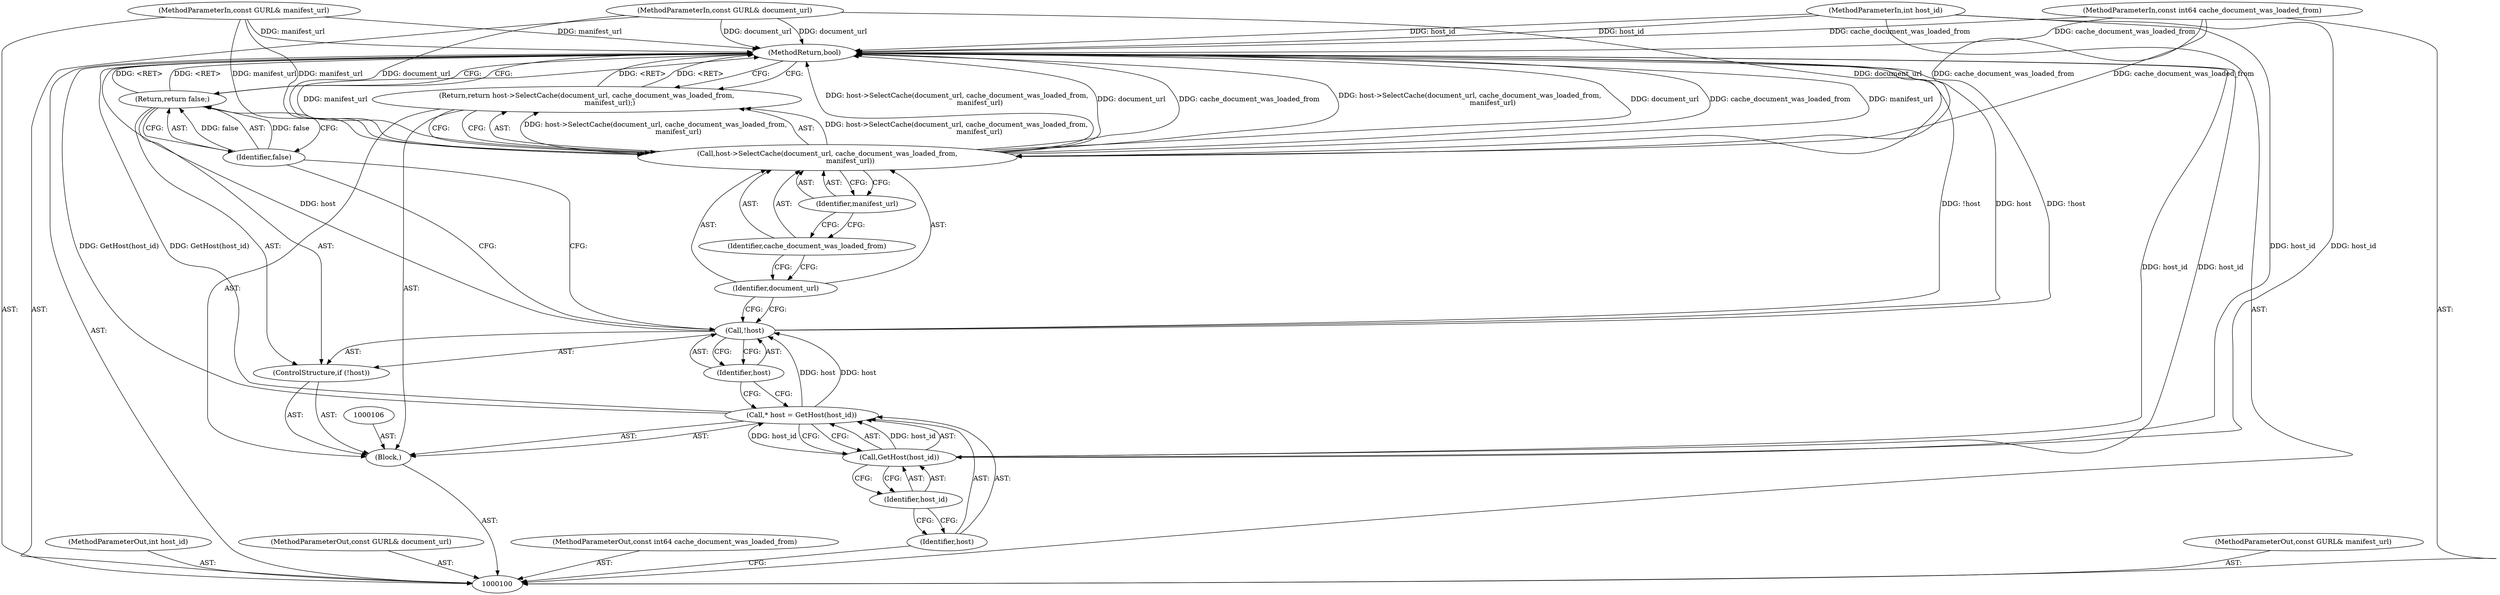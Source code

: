 digraph "0_Chrome_2cb006bc9d3ad16353ed49c2b75faea618156d0f_0" {
"1000121" [label="(MethodReturn,bool)"];
"1000116" [label="(Return,return host->SelectCache(document_url, cache_document_was_loaded_from,\n                     manifest_url);)"];
"1000118" [label="(Identifier,document_url)"];
"1000119" [label="(Identifier,cache_document_was_loaded_from)"];
"1000117" [label="(Call,host->SelectCache(document_url, cache_document_was_loaded_from,\n                     manifest_url))"];
"1000120" [label="(Identifier,manifest_url)"];
"1000101" [label="(MethodParameterIn,int host_id)"];
"1000149" [label="(MethodParameterOut,int host_id)"];
"1000102" [label="(MethodParameterIn,const GURL& document_url)"];
"1000150" [label="(MethodParameterOut,const GURL& document_url)"];
"1000103" [label="(MethodParameterIn,const int64 cache_document_was_loaded_from)"];
"1000151" [label="(MethodParameterOut,const int64 cache_document_was_loaded_from)"];
"1000105" [label="(Block,)"];
"1000104" [label="(MethodParameterIn,const GURL& manifest_url)"];
"1000152" [label="(MethodParameterOut,const GURL& manifest_url)"];
"1000107" [label="(Call,* host = GetHost(host_id))"];
"1000108" [label="(Identifier,host)"];
"1000109" [label="(Call,GetHost(host_id))"];
"1000110" [label="(Identifier,host_id)"];
"1000111" [label="(ControlStructure,if (!host))"];
"1000112" [label="(Call,!host)"];
"1000113" [label="(Identifier,host)"];
"1000115" [label="(Identifier,false)"];
"1000114" [label="(Return,return false;)"];
"1000121" -> "1000100"  [label="AST: "];
"1000121" -> "1000114"  [label="CFG: "];
"1000121" -> "1000116"  [label="CFG: "];
"1000116" -> "1000121"  [label="DDG: <RET>"];
"1000117" -> "1000121"  [label="DDG: host->SelectCache(document_url, cache_document_was_loaded_from,\n                     manifest_url)"];
"1000117" -> "1000121"  [label="DDG: document_url"];
"1000117" -> "1000121"  [label="DDG: cache_document_was_loaded_from"];
"1000117" -> "1000121"  [label="DDG: manifest_url"];
"1000104" -> "1000121"  [label="DDG: manifest_url"];
"1000103" -> "1000121"  [label="DDG: cache_document_was_loaded_from"];
"1000107" -> "1000121"  [label="DDG: GetHost(host_id)"];
"1000102" -> "1000121"  [label="DDG: document_url"];
"1000112" -> "1000121"  [label="DDG: !host"];
"1000112" -> "1000121"  [label="DDG: host"];
"1000101" -> "1000121"  [label="DDG: host_id"];
"1000109" -> "1000121"  [label="DDG: host_id"];
"1000114" -> "1000121"  [label="DDG: <RET>"];
"1000116" -> "1000105"  [label="AST: "];
"1000116" -> "1000117"  [label="CFG: "];
"1000117" -> "1000116"  [label="AST: "];
"1000121" -> "1000116"  [label="CFG: "];
"1000116" -> "1000121"  [label="DDG: <RET>"];
"1000117" -> "1000116"  [label="DDG: host->SelectCache(document_url, cache_document_was_loaded_from,\n                     manifest_url)"];
"1000118" -> "1000117"  [label="AST: "];
"1000118" -> "1000112"  [label="CFG: "];
"1000119" -> "1000118"  [label="CFG: "];
"1000119" -> "1000117"  [label="AST: "];
"1000119" -> "1000118"  [label="CFG: "];
"1000120" -> "1000119"  [label="CFG: "];
"1000117" -> "1000116"  [label="AST: "];
"1000117" -> "1000120"  [label="CFG: "];
"1000118" -> "1000117"  [label="AST: "];
"1000119" -> "1000117"  [label="AST: "];
"1000120" -> "1000117"  [label="AST: "];
"1000116" -> "1000117"  [label="CFG: "];
"1000117" -> "1000121"  [label="DDG: host->SelectCache(document_url, cache_document_was_loaded_from,\n                     manifest_url)"];
"1000117" -> "1000121"  [label="DDG: document_url"];
"1000117" -> "1000121"  [label="DDG: cache_document_was_loaded_from"];
"1000117" -> "1000121"  [label="DDG: manifest_url"];
"1000117" -> "1000116"  [label="DDG: host->SelectCache(document_url, cache_document_was_loaded_from,\n                     manifest_url)"];
"1000102" -> "1000117"  [label="DDG: document_url"];
"1000103" -> "1000117"  [label="DDG: cache_document_was_loaded_from"];
"1000104" -> "1000117"  [label="DDG: manifest_url"];
"1000120" -> "1000117"  [label="AST: "];
"1000120" -> "1000119"  [label="CFG: "];
"1000117" -> "1000120"  [label="CFG: "];
"1000101" -> "1000100"  [label="AST: "];
"1000101" -> "1000121"  [label="DDG: host_id"];
"1000101" -> "1000109"  [label="DDG: host_id"];
"1000149" -> "1000100"  [label="AST: "];
"1000102" -> "1000100"  [label="AST: "];
"1000102" -> "1000121"  [label="DDG: document_url"];
"1000102" -> "1000117"  [label="DDG: document_url"];
"1000150" -> "1000100"  [label="AST: "];
"1000103" -> "1000100"  [label="AST: "];
"1000103" -> "1000121"  [label="DDG: cache_document_was_loaded_from"];
"1000103" -> "1000117"  [label="DDG: cache_document_was_loaded_from"];
"1000151" -> "1000100"  [label="AST: "];
"1000105" -> "1000100"  [label="AST: "];
"1000106" -> "1000105"  [label="AST: "];
"1000107" -> "1000105"  [label="AST: "];
"1000111" -> "1000105"  [label="AST: "];
"1000116" -> "1000105"  [label="AST: "];
"1000104" -> "1000100"  [label="AST: "];
"1000104" -> "1000121"  [label="DDG: manifest_url"];
"1000104" -> "1000117"  [label="DDG: manifest_url"];
"1000152" -> "1000100"  [label="AST: "];
"1000107" -> "1000105"  [label="AST: "];
"1000107" -> "1000109"  [label="CFG: "];
"1000108" -> "1000107"  [label="AST: "];
"1000109" -> "1000107"  [label="AST: "];
"1000113" -> "1000107"  [label="CFG: "];
"1000107" -> "1000121"  [label="DDG: GetHost(host_id)"];
"1000109" -> "1000107"  [label="DDG: host_id"];
"1000107" -> "1000112"  [label="DDG: host"];
"1000108" -> "1000107"  [label="AST: "];
"1000108" -> "1000100"  [label="CFG: "];
"1000110" -> "1000108"  [label="CFG: "];
"1000109" -> "1000107"  [label="AST: "];
"1000109" -> "1000110"  [label="CFG: "];
"1000110" -> "1000109"  [label="AST: "];
"1000107" -> "1000109"  [label="CFG: "];
"1000109" -> "1000121"  [label="DDG: host_id"];
"1000109" -> "1000107"  [label="DDG: host_id"];
"1000101" -> "1000109"  [label="DDG: host_id"];
"1000110" -> "1000109"  [label="AST: "];
"1000110" -> "1000108"  [label="CFG: "];
"1000109" -> "1000110"  [label="CFG: "];
"1000111" -> "1000105"  [label="AST: "];
"1000112" -> "1000111"  [label="AST: "];
"1000114" -> "1000111"  [label="AST: "];
"1000112" -> "1000111"  [label="AST: "];
"1000112" -> "1000113"  [label="CFG: "];
"1000113" -> "1000112"  [label="AST: "];
"1000115" -> "1000112"  [label="CFG: "];
"1000118" -> "1000112"  [label="CFG: "];
"1000112" -> "1000121"  [label="DDG: !host"];
"1000112" -> "1000121"  [label="DDG: host"];
"1000107" -> "1000112"  [label="DDG: host"];
"1000113" -> "1000112"  [label="AST: "];
"1000113" -> "1000107"  [label="CFG: "];
"1000112" -> "1000113"  [label="CFG: "];
"1000115" -> "1000114"  [label="AST: "];
"1000115" -> "1000112"  [label="CFG: "];
"1000114" -> "1000115"  [label="CFG: "];
"1000115" -> "1000114"  [label="DDG: false"];
"1000114" -> "1000111"  [label="AST: "];
"1000114" -> "1000115"  [label="CFG: "];
"1000115" -> "1000114"  [label="AST: "];
"1000121" -> "1000114"  [label="CFG: "];
"1000114" -> "1000121"  [label="DDG: <RET>"];
"1000115" -> "1000114"  [label="DDG: false"];
}
